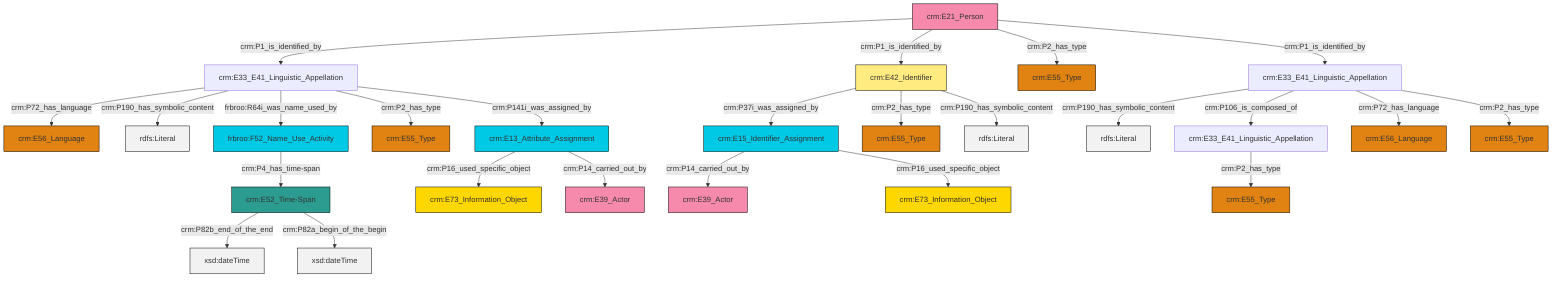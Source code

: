 graph TD
classDef Literal fill:#f2f2f2,stroke:#000000;
classDef CRM_Entity fill:#FFFFFF,stroke:#000000;
classDef Temporal_Entity fill:#00C9E6, stroke:#000000;
classDef Type fill:#E18312, stroke:#000000;
classDef Time-Span fill:#2C9C91, stroke:#000000;
classDef Appellation fill:#FFEB7F, stroke:#000000;
classDef Place fill:#008836, stroke:#000000;
classDef Persistent_Item fill:#B266B2, stroke:#000000;
classDef Conceptual_Object fill:#FFD700, stroke:#000000;
classDef Physical_Thing fill:#D2B48C, stroke:#000000;
classDef Actor fill:#f58aad, stroke:#000000;
classDef PC_Classes fill:#4ce600, stroke:#000000;
classDef Multi fill:#cccccc,stroke:#000000;

8["crm:E33_E41_Linguistic_Appellation"]:::Default -->|crm:P72_has_language| 9["crm:E56_Language"]:::Type
10["crm:E33_E41_Linguistic_Appellation"]:::Default -->|crm:P190_has_symbolic_content| 11[rdfs:Literal]:::Literal
13["crm:E42_Identifier"]:::Appellation -->|crm:P37i_was_assigned_by| 14["crm:E15_Identifier_Assignment"]:::Temporal_Entity
13["crm:E42_Identifier"]:::Appellation -->|crm:P2_has_type| 15["crm:E55_Type"]:::Type
10["crm:E33_E41_Linguistic_Appellation"]:::Default -->|crm:P106_is_composed_of| 17["crm:E33_E41_Linguistic_Appellation"]:::Default
0["crm:E13_Attribute_Assignment"]:::Temporal_Entity -->|crm:P16_used_specific_object| 19["crm:E73_Information_Object"]:::Conceptual_Object
8["crm:E33_E41_Linguistic_Appellation"]:::Default -->|crm:P190_has_symbolic_content| 20[rdfs:Literal]:::Literal
21["frbroo:F52_Name_Use_Activity"]:::Temporal_Entity -->|crm:P4_has_time-span| 2["crm:E52_Time-Span"]:::Time-Span
8["crm:E33_E41_Linguistic_Appellation"]:::Default -->|frbroo:R64i_was_name_used_by| 21["frbroo:F52_Name_Use_Activity"]:::Temporal_Entity
13["crm:E42_Identifier"]:::Appellation -->|crm:P190_has_symbolic_content| 28[rdfs:Literal]:::Literal
31["crm:E21_Person"]:::Actor -->|crm:P1_is_identified_by| 8["crm:E33_E41_Linguistic_Appellation"]:::Default
10["crm:E33_E41_Linguistic_Appellation"]:::Default -->|crm:P72_has_language| 32["crm:E56_Language"]:::Type
8["crm:E33_E41_Linguistic_Appellation"]:::Default -->|crm:P2_has_type| 4["crm:E55_Type"]:::Type
10["crm:E33_E41_Linguistic_Appellation"]:::Default -->|crm:P2_has_type| 6["crm:E55_Type"]:::Type
17["crm:E33_E41_Linguistic_Appellation"]:::Default -->|crm:P2_has_type| 22["crm:E55_Type"]:::Type
14["crm:E15_Identifier_Assignment"]:::Temporal_Entity -->|crm:P14_carried_out_by| 38["crm:E39_Actor"]:::Actor
2["crm:E52_Time-Span"]:::Time-Span -->|crm:P82b_end_of_the_end| 39[xsd:dateTime]:::Literal
0["crm:E13_Attribute_Assignment"]:::Temporal_Entity -->|crm:P14_carried_out_by| 34["crm:E39_Actor"]:::Actor
31["crm:E21_Person"]:::Actor -->|crm:P1_is_identified_by| 13["crm:E42_Identifier"]:::Appellation
14["crm:E15_Identifier_Assignment"]:::Temporal_Entity -->|crm:P16_used_specific_object| 29["crm:E73_Information_Object"]:::Conceptual_Object
31["crm:E21_Person"]:::Actor -->|crm:P2_has_type| 25["crm:E55_Type"]:::Type
2["crm:E52_Time-Span"]:::Time-Span -->|crm:P82a_begin_of_the_begin| 45[xsd:dateTime]:::Literal
31["crm:E21_Person"]:::Actor -->|crm:P1_is_identified_by| 10["crm:E33_E41_Linguistic_Appellation"]:::Default
8["crm:E33_E41_Linguistic_Appellation"]:::Default -->|crm:P141i_was_assigned_by| 0["crm:E13_Attribute_Assignment"]:::Temporal_Entity